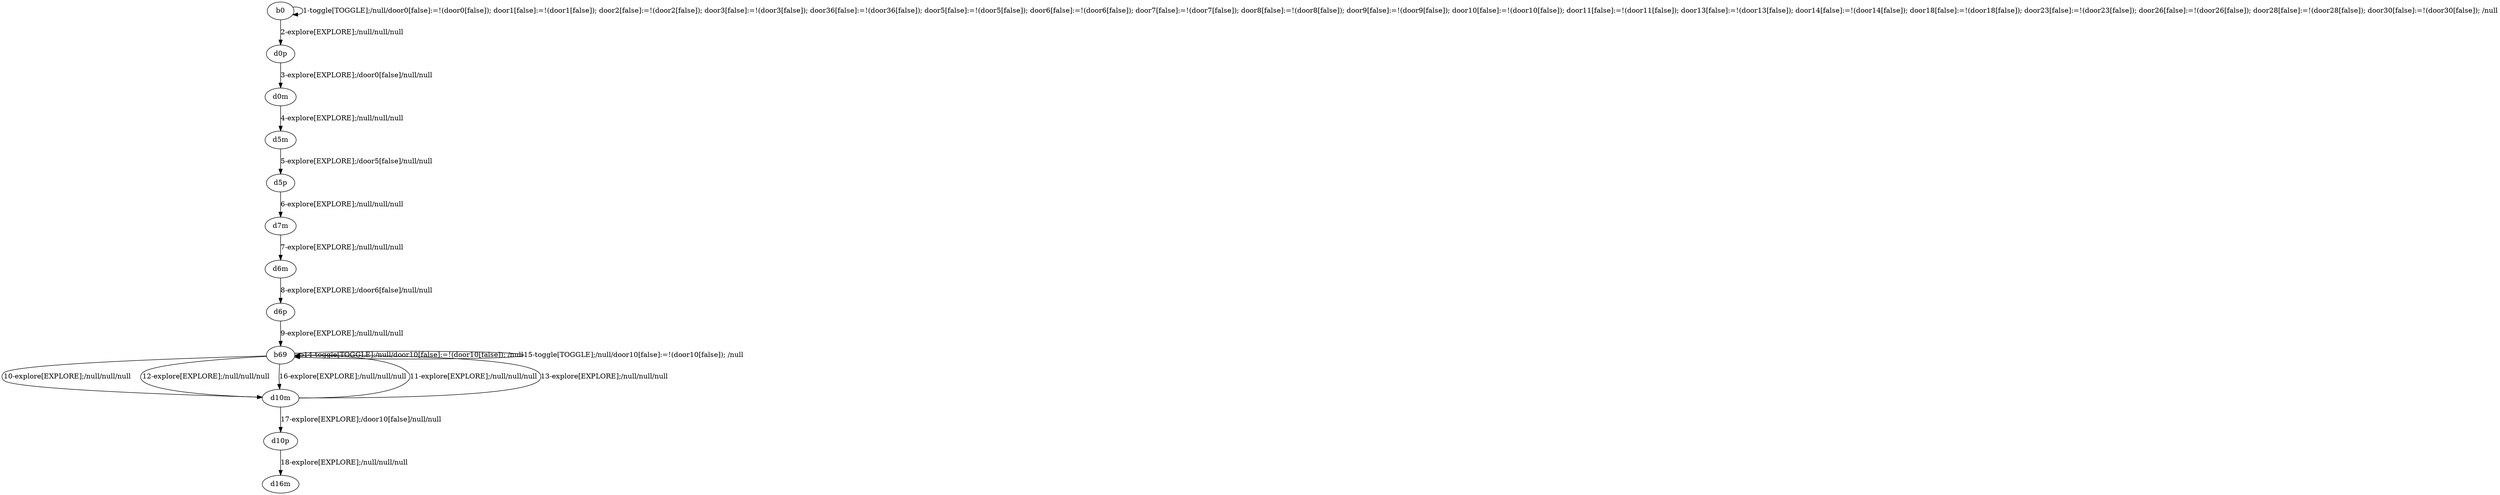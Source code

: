 # Total number of goals covered by this test: 1
# d10m --> b69

digraph g {
"b0" -> "b0" [label = "1-toggle[TOGGLE];/null/door0[false]:=!(door0[false]); door1[false]:=!(door1[false]); door2[false]:=!(door2[false]); door3[false]:=!(door3[false]); door36[false]:=!(door36[false]); door5[false]:=!(door5[false]); door6[false]:=!(door6[false]); door7[false]:=!(door7[false]); door8[false]:=!(door8[false]); door9[false]:=!(door9[false]); door10[false]:=!(door10[false]); door11[false]:=!(door11[false]); door13[false]:=!(door13[false]); door14[false]:=!(door14[false]); door18[false]:=!(door18[false]); door23[false]:=!(door23[false]); door26[false]:=!(door26[false]); door28[false]:=!(door28[false]); door30[false]:=!(door30[false]); /null"];
"b0" -> "d0p" [label = "2-explore[EXPLORE];/null/null/null"];
"d0p" -> "d0m" [label = "3-explore[EXPLORE];/door0[false]/null/null"];
"d0m" -> "d5m" [label = "4-explore[EXPLORE];/null/null/null"];
"d5m" -> "d5p" [label = "5-explore[EXPLORE];/door5[false]/null/null"];
"d5p" -> "d7m" [label = "6-explore[EXPLORE];/null/null/null"];
"d7m" -> "d6m" [label = "7-explore[EXPLORE];/null/null/null"];
"d6m" -> "d6p" [label = "8-explore[EXPLORE];/door6[false]/null/null"];
"d6p" -> "b69" [label = "9-explore[EXPLORE];/null/null/null"];
"b69" -> "d10m" [label = "10-explore[EXPLORE];/null/null/null"];
"d10m" -> "b69" [label = "11-explore[EXPLORE];/null/null/null"];
"b69" -> "d10m" [label = "12-explore[EXPLORE];/null/null/null"];
"d10m" -> "b69" [label = "13-explore[EXPLORE];/null/null/null"];
"b69" -> "b69" [label = "14-toggle[TOGGLE];/null/door10[false]:=!(door10[false]); /null"];
"b69" -> "b69" [label = "15-toggle[TOGGLE];/null/door10[false]:=!(door10[false]); /null"];
"b69" -> "d10m" [label = "16-explore[EXPLORE];/null/null/null"];
"d10m" -> "d10p" [label = "17-explore[EXPLORE];/door10[false]/null/null"];
"d10p" -> "d16m" [label = "18-explore[EXPLORE];/null/null/null"];
}